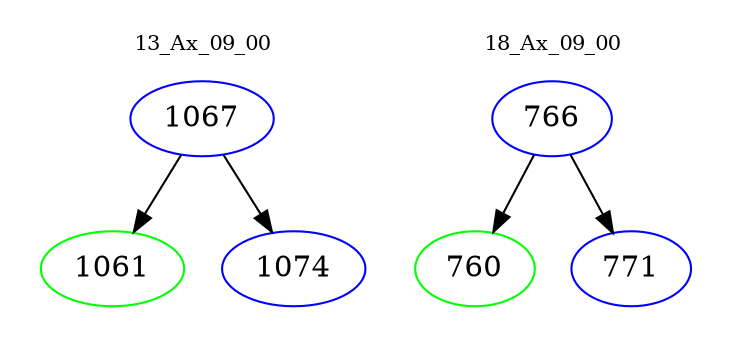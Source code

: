 digraph{
subgraph cluster_0 {
color = white
label = "13_Ax_09_00";
fontsize=10;
T0_1067 [label="1067", color="blue"]
T0_1067 -> T0_1061 [color="black"]
T0_1061 [label="1061", color="green"]
T0_1067 -> T0_1074 [color="black"]
T0_1074 [label="1074", color="blue"]
}
subgraph cluster_1 {
color = white
label = "18_Ax_09_00";
fontsize=10;
T1_766 [label="766", color="blue"]
T1_766 -> T1_760 [color="black"]
T1_760 [label="760", color="green"]
T1_766 -> T1_771 [color="black"]
T1_771 [label="771", color="blue"]
}
}
